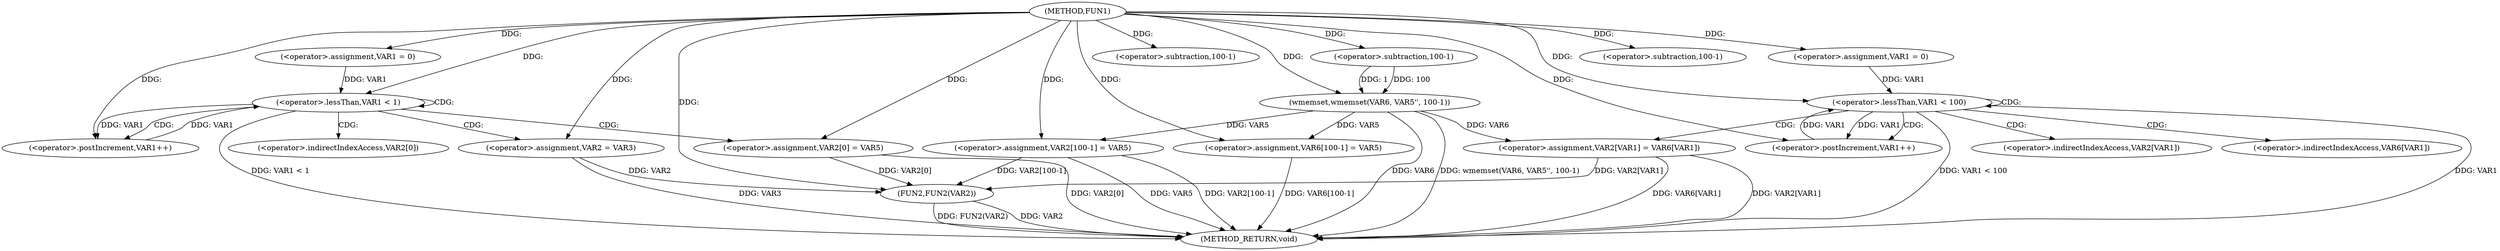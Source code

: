 digraph FUN1 {  
"1000100" [label = "(METHOD,FUN1)" ]
"1000166" [label = "(METHOD_RETURN,void)" ]
"1000107" [label = "(<operator>.assignment,VAR1 = 0)" ]
"1000110" [label = "(<operator>.lessThan,VAR1 < 1)" ]
"1000113" [label = "(<operator>.postIncrement,VAR1++)" ]
"1000116" [label = "(<operator>.assignment,VAR2 = VAR3)" ]
"1000119" [label = "(<operator>.assignment,VAR2[0] = VAR5)" ]
"1000127" [label = "(wmemset,wmemset(VAR6, VAR5'', 100-1))" ]
"1000130" [label = "(<operator>.subtraction,100-1)" ]
"1000133" [label = "(<operator>.assignment,VAR6[100-1] = VAR5)" ]
"1000136" [label = "(<operator>.subtraction,100-1)" ]
"1000141" [label = "(<operator>.assignment,VAR1 = 0)" ]
"1000144" [label = "(<operator>.lessThan,VAR1 < 100)" ]
"1000147" [label = "(<operator>.postIncrement,VAR1++)" ]
"1000150" [label = "(<operator>.assignment,VAR2[VAR1] = VAR6[VAR1])" ]
"1000157" [label = "(<operator>.assignment,VAR2[100-1] = VAR5)" ]
"1000160" [label = "(<operator>.subtraction,100-1)" ]
"1000164" [label = "(FUN2,FUN2(VAR2))" ]
"1000120" [label = "(<operator>.indirectIndexAccess,VAR2[0])" ]
"1000151" [label = "(<operator>.indirectIndexAccess,VAR2[VAR1])" ]
"1000154" [label = "(<operator>.indirectIndexAccess,VAR6[VAR1])" ]
  "1000164" -> "1000166"  [ label = "DDG: FUN2(VAR2)"] 
  "1000150" -> "1000166"  [ label = "DDG: VAR2[VAR1]"] 
  "1000127" -> "1000166"  [ label = "DDG: wmemset(VAR6, VAR5'', 100-1)"] 
  "1000116" -> "1000166"  [ label = "DDG: VAR3"] 
  "1000150" -> "1000166"  [ label = "DDG: VAR6[VAR1]"] 
  "1000144" -> "1000166"  [ label = "DDG: VAR1"] 
  "1000127" -> "1000166"  [ label = "DDG: VAR6"] 
  "1000157" -> "1000166"  [ label = "DDG: VAR5"] 
  "1000164" -> "1000166"  [ label = "DDG: VAR2"] 
  "1000157" -> "1000166"  [ label = "DDG: VAR2[100-1]"] 
  "1000144" -> "1000166"  [ label = "DDG: VAR1 < 100"] 
  "1000133" -> "1000166"  [ label = "DDG: VAR6[100-1]"] 
  "1000110" -> "1000166"  [ label = "DDG: VAR1 < 1"] 
  "1000119" -> "1000166"  [ label = "DDG: VAR2[0]"] 
  "1000100" -> "1000107"  [ label = "DDG: "] 
  "1000107" -> "1000110"  [ label = "DDG: VAR1"] 
  "1000113" -> "1000110"  [ label = "DDG: VAR1"] 
  "1000100" -> "1000110"  [ label = "DDG: "] 
  "1000110" -> "1000113"  [ label = "DDG: VAR1"] 
  "1000100" -> "1000113"  [ label = "DDG: "] 
  "1000100" -> "1000116"  [ label = "DDG: "] 
  "1000100" -> "1000119"  [ label = "DDG: "] 
  "1000100" -> "1000127"  [ label = "DDG: "] 
  "1000130" -> "1000127"  [ label = "DDG: 100"] 
  "1000130" -> "1000127"  [ label = "DDG: 1"] 
  "1000100" -> "1000130"  [ label = "DDG: "] 
  "1000127" -> "1000133"  [ label = "DDG: VAR5"] 
  "1000100" -> "1000133"  [ label = "DDG: "] 
  "1000100" -> "1000136"  [ label = "DDG: "] 
  "1000100" -> "1000141"  [ label = "DDG: "] 
  "1000141" -> "1000144"  [ label = "DDG: VAR1"] 
  "1000147" -> "1000144"  [ label = "DDG: VAR1"] 
  "1000100" -> "1000144"  [ label = "DDG: "] 
  "1000144" -> "1000147"  [ label = "DDG: VAR1"] 
  "1000100" -> "1000147"  [ label = "DDG: "] 
  "1000127" -> "1000150"  [ label = "DDG: VAR6"] 
  "1000100" -> "1000157"  [ label = "DDG: "] 
  "1000127" -> "1000157"  [ label = "DDG: VAR5"] 
  "1000100" -> "1000160"  [ label = "DDG: "] 
  "1000116" -> "1000164"  [ label = "DDG: VAR2"] 
  "1000150" -> "1000164"  [ label = "DDG: VAR2[VAR1]"] 
  "1000157" -> "1000164"  [ label = "DDG: VAR2[100-1]"] 
  "1000119" -> "1000164"  [ label = "DDG: VAR2[0]"] 
  "1000100" -> "1000164"  [ label = "DDG: "] 
  "1000110" -> "1000110"  [ label = "CDG: "] 
  "1000110" -> "1000116"  [ label = "CDG: "] 
  "1000110" -> "1000120"  [ label = "CDG: "] 
  "1000110" -> "1000113"  [ label = "CDG: "] 
  "1000110" -> "1000119"  [ label = "CDG: "] 
  "1000144" -> "1000154"  [ label = "CDG: "] 
  "1000144" -> "1000147"  [ label = "CDG: "] 
  "1000144" -> "1000151"  [ label = "CDG: "] 
  "1000144" -> "1000150"  [ label = "CDG: "] 
  "1000144" -> "1000144"  [ label = "CDG: "] 
}
